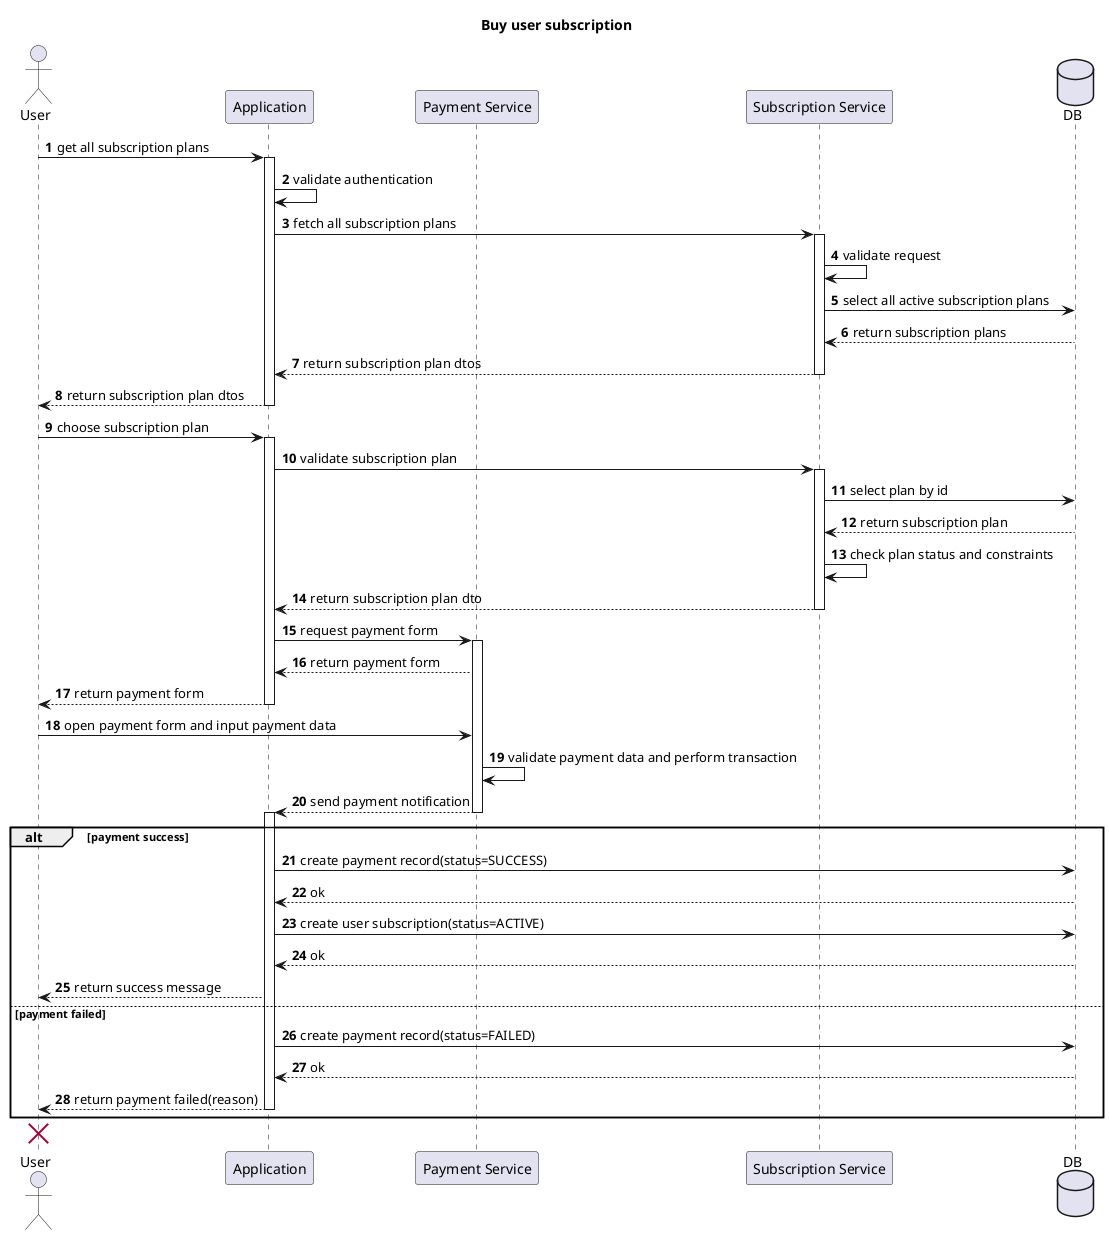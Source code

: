 @startuml
title Buy user subscription
autonumber

actor User
participant Application
participant "Payment Service" as PS
participant "Subscription Service" as SP
database "DB" as DB

User -> Application : get all subscription plans
activate Application
Application -> Application : validate authentication
Application -> SP : fetch all subscription plans
activate SP
SP -> SP : validate request
SP -> DB : select all active subscription plans
DB --> SP : return subscription plans
SP --> Application : return subscription plan dtos
deactivate SP
Application --> User : return subscription plan dtos
deactivate Application

User -> Application : choose subscription plan
activate Application
Application -> SP : validate subscription plan
activate SP
SP -> DB : select plan by id
DB --> SP : return subscription plan
SP -> SP : check plan status and constraints
SP --> Application : return subscription plan dto
deactivate SP

Application -> PS : request payment form
activate PS
PS --> Application : return payment form
Application --> User : return payment form
deactivate Application

User -> PS : open payment form and input payment data
PS -> PS : validate payment data and perform transaction

PS --> Application : send payment notification
deactivate PS
activate Application

alt payment success
  Application -> DB : create payment record(status=SUCCESS)
  DB --> Application : ok
  Application -> DB : create user subscription(status=ACTIVE)
  DB --> Application : ok
  Application --> User : return success message
else payment failed
  Application -> DB : create payment record(status=FAILED)
  DB --> Application : ok
  Application --> User : return payment failed(reason)
deactivate Application
end

destroy User
@enduml
